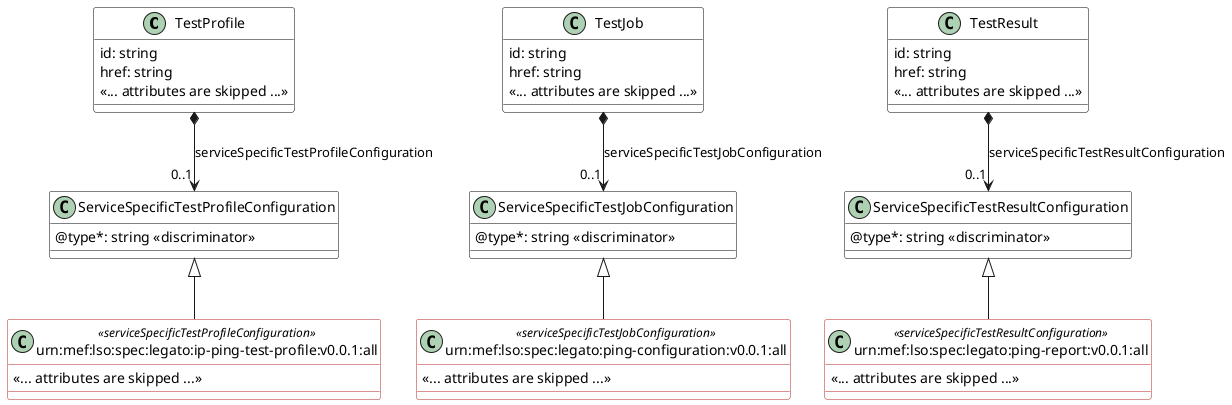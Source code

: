 @startuml extensionPattern
skinparam {
    ClassBackgroundColor White
    ClassBorderColor Black
    ClassBorderColor<<ServiceSpecificTestProfileConfiguration>> FireBrick
    ClassBorderColor<<ServiceSpecificTestJobConfiguration>> FireBrick
    ClassBorderColor<<ServiceSpecificTestResultConfiguration>> FireBrick
}
set namespaceSeparator none

class TestProfile {

    id: string
    href: string
    <<... attributes are skipped ...>>
}


class ServiceSpecificTestProfileConfiguration {
    @type*: string <<discriminator>>
}


TestProfile *-->"0..1" ServiceSpecificTestProfileConfiguration : serviceSpecificTestProfileConfiguration

class urn:mef:lso:spec:legato:ip-ping-test-profile:v0.0.1:all <<serviceSpecificTestProfileConfiguration>> {

    <<... attributes are skipped ...>>
}
ServiceSpecificTestProfileConfiguration <|-- "urn:mef:lso:spec:legato:ip-ping-test-profile:v0.0.1:all"



class TestJob {

    id: string 
    href: string 
    <<... attributes are skipped ...>>
}

class ServiceSpecificTestJobConfiguration {
    @type*: string <<discriminator>>
}

TestJob *-->"0..1" ServiceSpecificTestJobConfiguration : serviceSpecificTestJobConfiguration

class urn:mef:lso:spec:legato:ping-configuration:v0.0.1:all <<serviceSpecificTestJobConfiguration>> {

    <<... attributes are skipped ...>>
}
ServiceSpecificTestJobConfiguration <|-- "urn:mef:lso:spec:legato:ping-configuration:v0.0.1:all"



class TestResult {

    id: string 
    href: string 
    <<... attributes are skipped ...>>
}

class ServiceSpecificTestResultConfiguration {
    @type*: string <<discriminator>>
}

TestResult *-->"0..1" ServiceSpecificTestResultConfiguration : serviceSpecificTestResultConfiguration

class urn:mef:lso:spec:legato:ping-report:v0.0.1:all <<serviceSpecificTestResultConfiguration>> {

    <<... attributes are skipped ...>>
}
ServiceSpecificTestResultConfiguration <|-- "urn:mef:lso:spec:legato:ping-report:v0.0.1:all"
@enduml